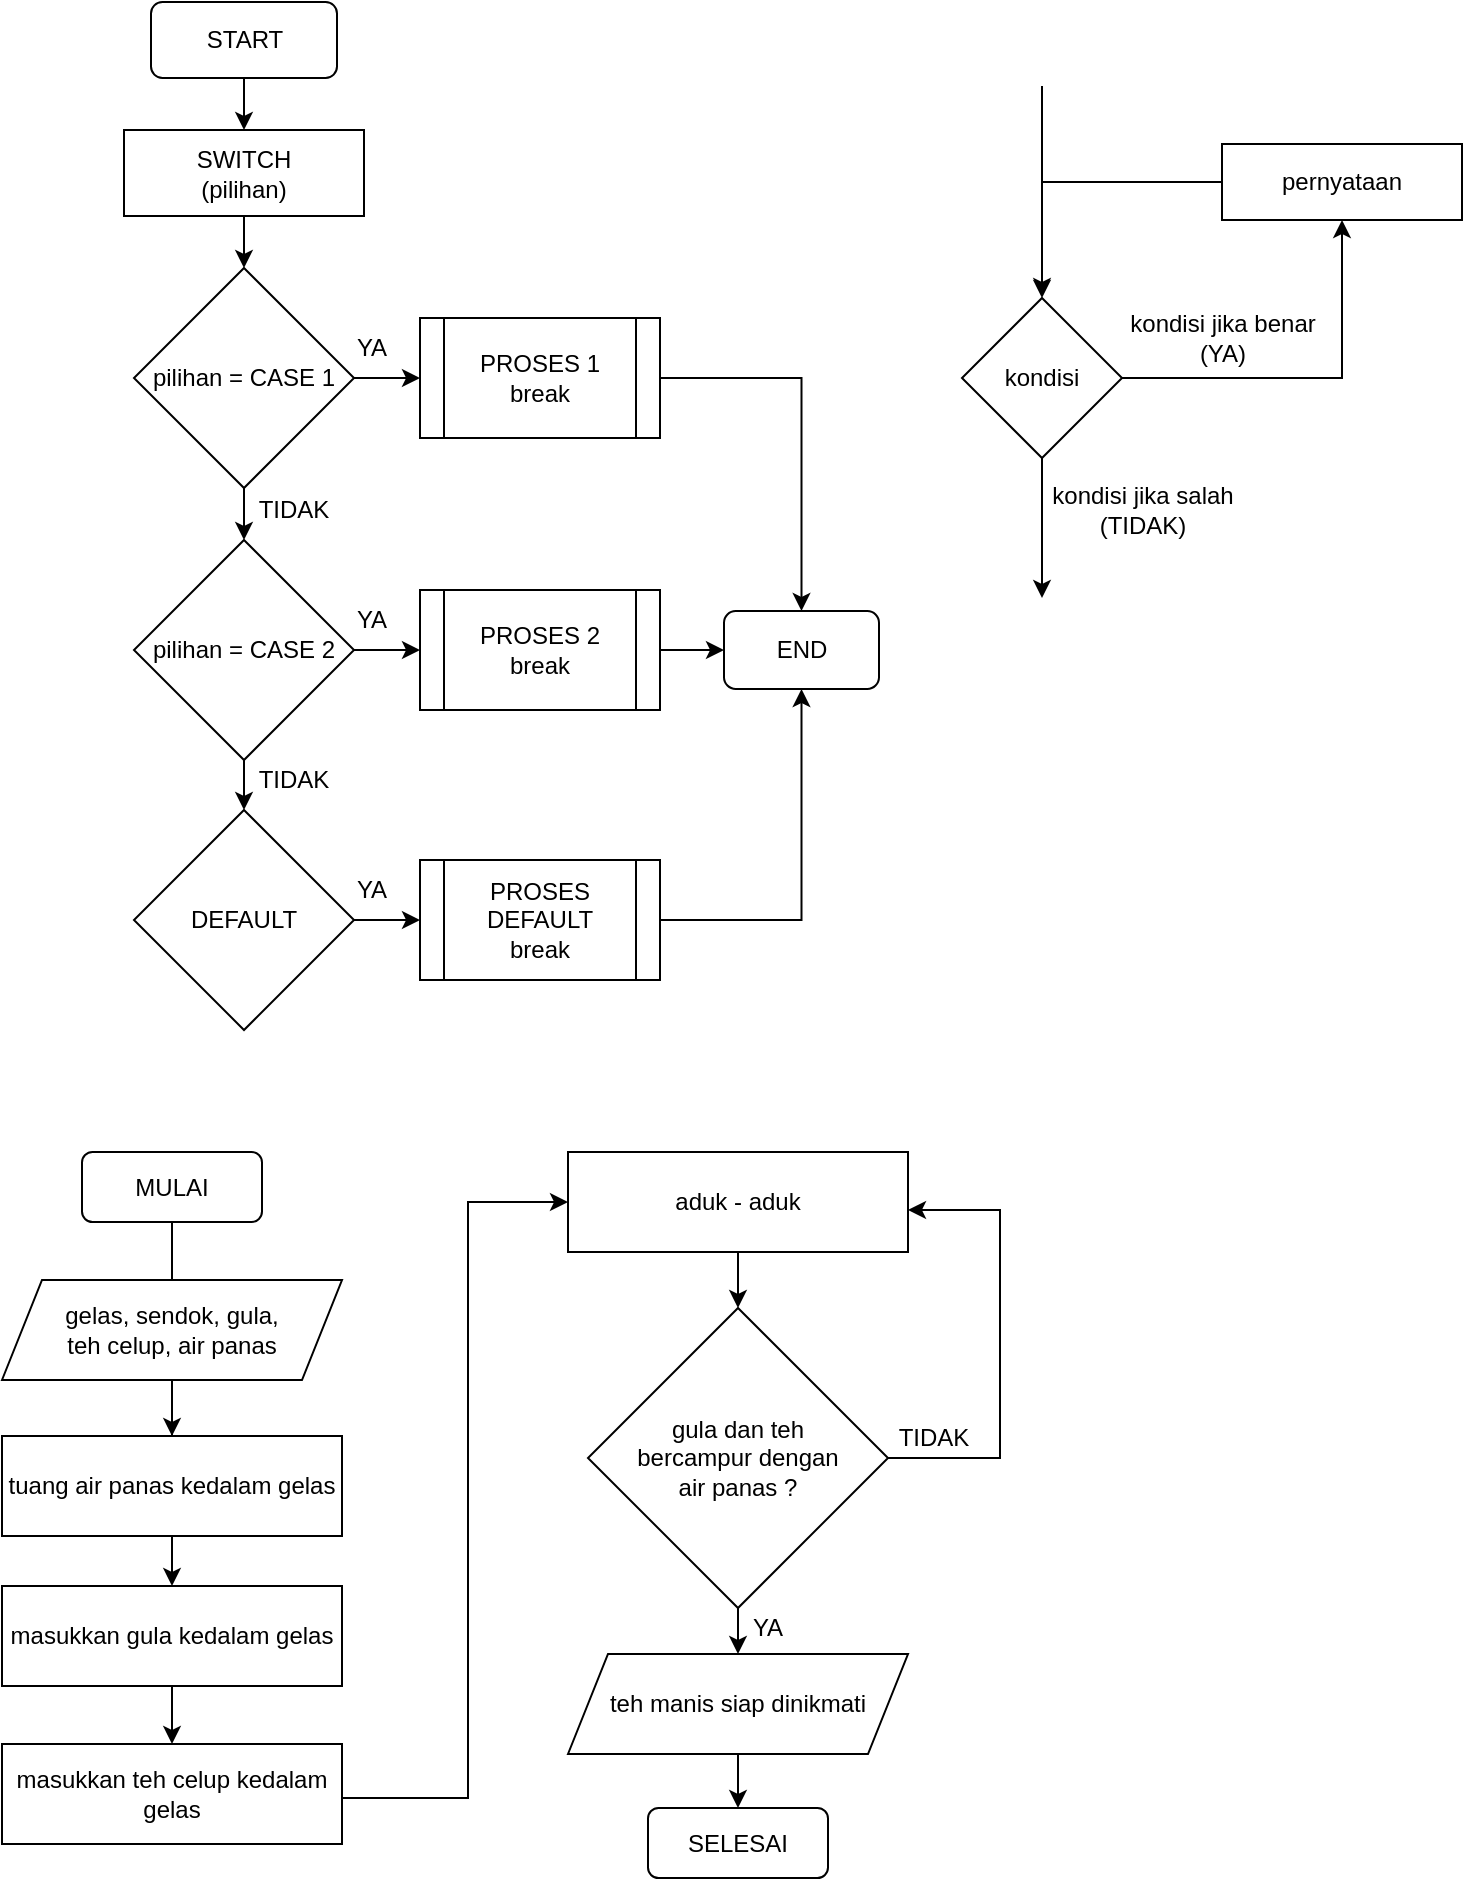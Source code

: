 <mxfile version="20.4.2" type="github">
  <diagram id="QCJK3GoZey0fLzVgRwON" name="Page-1">
    <mxGraphModel dx="872" dy="518" grid="0" gridSize="10" guides="1" tooltips="1" connect="1" arrows="1" fold="1" page="1" pageScale="1" pageWidth="850" pageHeight="1100" math="0" shadow="0">
      <root>
        <mxCell id="0" />
        <mxCell id="1" parent="0" />
        <mxCell id="iYkwQjaNwLjaEjHxsNRi-8" value="" style="edgeStyle=orthogonalEdgeStyle;rounded=0;orthogonalLoop=1;jettySize=auto;html=1;" parent="1" source="_EEXz0VH0YhpJqHSqHq0-1" target="iYkwQjaNwLjaEjHxsNRi-7" edge="1">
          <mxGeometry relative="1" as="geometry" />
        </mxCell>
        <mxCell id="_EEXz0VH0YhpJqHSqHq0-1" value="START" style="rounded=1;whiteSpace=wrap;html=1;" parent="1" vertex="1">
          <mxGeometry x="142.5" y="31" width="93" height="38" as="geometry" />
        </mxCell>
        <mxCell id="_EEXz0VH0YhpJqHSqHq0-11" value="" style="edgeStyle=orthogonalEdgeStyle;rounded=0;orthogonalLoop=1;jettySize=auto;html=1;" parent="1" source="_EEXz0VH0YhpJqHSqHq0-2" target="_EEXz0VH0YhpJqHSqHq0-3" edge="1">
          <mxGeometry relative="1" as="geometry" />
        </mxCell>
        <mxCell id="iYkwQjaNwLjaEjHxsNRi-12" value="" style="edgeStyle=orthogonalEdgeStyle;rounded=0;orthogonalLoop=1;jettySize=auto;html=1;" parent="1" source="_EEXz0VH0YhpJqHSqHq0-2" target="_EEXz0VH0YhpJqHSqHq0-6" edge="1">
          <mxGeometry relative="1" as="geometry" />
        </mxCell>
        <mxCell id="_EEXz0VH0YhpJqHSqHq0-2" value="pilihan&amp;nbsp;= CASE 1" style="rhombus;whiteSpace=wrap;html=1;rounded=0;sketch=0;shadow=0;" parent="1" vertex="1">
          <mxGeometry x="134" y="164" width="110" height="110" as="geometry" />
        </mxCell>
        <mxCell id="_EEXz0VH0YhpJqHSqHq0-12" value="" style="edgeStyle=orthogonalEdgeStyle;rounded=0;orthogonalLoop=1;jettySize=auto;html=1;" parent="1" source="_EEXz0VH0YhpJqHSqHq0-3" target="_EEXz0VH0YhpJqHSqHq0-4" edge="1">
          <mxGeometry relative="1" as="geometry" />
        </mxCell>
        <mxCell id="_EEXz0VH0YhpJqHSqHq0-14" value="" style="edgeStyle=orthogonalEdgeStyle;rounded=0;orthogonalLoop=1;jettySize=auto;html=1;" parent="1" source="_EEXz0VH0YhpJqHSqHq0-3" target="_EEXz0VH0YhpJqHSqHq0-7" edge="1">
          <mxGeometry relative="1" as="geometry" />
        </mxCell>
        <mxCell id="_EEXz0VH0YhpJqHSqHq0-3" value="pilihan&amp;nbsp;=&amp;nbsp;CASE 2" style="rhombus;whiteSpace=wrap;html=1;" parent="1" vertex="1">
          <mxGeometry x="134" y="300" width="110" height="110" as="geometry" />
        </mxCell>
        <mxCell id="_EEXz0VH0YhpJqHSqHq0-13" value="" style="edgeStyle=orthogonalEdgeStyle;rounded=0;orthogonalLoop=1;jettySize=auto;html=1;" parent="1" source="_EEXz0VH0YhpJqHSqHq0-4" target="_EEXz0VH0YhpJqHSqHq0-8" edge="1">
          <mxGeometry relative="1" as="geometry" />
        </mxCell>
        <mxCell id="_EEXz0VH0YhpJqHSqHq0-4" value="DEFAULT" style="rhombus;whiteSpace=wrap;html=1;" parent="1" vertex="1">
          <mxGeometry x="134" y="435" width="110" height="110" as="geometry" />
        </mxCell>
        <mxCell id="_EEXz0VH0YhpJqHSqHq0-17" value="" style="edgeStyle=orthogonalEdgeStyle;rounded=0;orthogonalLoop=1;jettySize=auto;html=1;" parent="1" source="_EEXz0VH0YhpJqHSqHq0-6" target="_EEXz0VH0YhpJqHSqHq0-9" edge="1">
          <mxGeometry relative="1" as="geometry" />
        </mxCell>
        <mxCell id="_EEXz0VH0YhpJqHSqHq0-6" value="PROSES 1&lt;br&gt;break" style="shape=process;whiteSpace=wrap;html=1;backgroundOutline=1;" parent="1" vertex="1">
          <mxGeometry x="277" y="189" width="120" height="60" as="geometry" />
        </mxCell>
        <mxCell id="_EEXz0VH0YhpJqHSqHq0-16" value="" style="edgeStyle=orthogonalEdgeStyle;rounded=0;orthogonalLoop=1;jettySize=auto;html=1;" parent="1" source="_EEXz0VH0YhpJqHSqHq0-7" target="_EEXz0VH0YhpJqHSqHq0-9" edge="1">
          <mxGeometry relative="1" as="geometry" />
        </mxCell>
        <mxCell id="_EEXz0VH0YhpJqHSqHq0-7" value="PROSES 2&lt;br&gt;break" style="shape=process;whiteSpace=wrap;html=1;backgroundOutline=1;" parent="1" vertex="1">
          <mxGeometry x="277" y="325" width="120" height="60" as="geometry" />
        </mxCell>
        <mxCell id="_EEXz0VH0YhpJqHSqHq0-18" value="" style="edgeStyle=orthogonalEdgeStyle;rounded=0;orthogonalLoop=1;jettySize=auto;html=1;" parent="1" source="_EEXz0VH0YhpJqHSqHq0-8" target="_EEXz0VH0YhpJqHSqHq0-9" edge="1">
          <mxGeometry relative="1" as="geometry" />
        </mxCell>
        <mxCell id="_EEXz0VH0YhpJqHSqHq0-8" value="PROSES DEFAULT&lt;br&gt;break" style="shape=process;whiteSpace=wrap;html=1;backgroundOutline=1;" parent="1" vertex="1">
          <mxGeometry x="277" y="460" width="120" height="60" as="geometry" />
        </mxCell>
        <mxCell id="_EEXz0VH0YhpJqHSqHq0-9" value="END" style="rounded=1;whiteSpace=wrap;html=1;" parent="1" vertex="1">
          <mxGeometry x="429" y="335.5" width="77.5" height="39" as="geometry" />
        </mxCell>
        <mxCell id="iYkwQjaNwLjaEjHxsNRi-1" value="YA" style="text;html=1;strokeColor=none;fillColor=none;align=center;verticalAlign=middle;whiteSpace=wrap;rounded=0;" parent="1" vertex="1">
          <mxGeometry x="223" y="189" width="60" height="30" as="geometry" />
        </mxCell>
        <mxCell id="iYkwQjaNwLjaEjHxsNRi-2" value="TIDAK" style="text;html=1;strokeColor=none;fillColor=none;align=center;verticalAlign=middle;whiteSpace=wrap;rounded=0;" parent="1" vertex="1">
          <mxGeometry x="184" y="270" width="60" height="30" as="geometry" />
        </mxCell>
        <mxCell id="iYkwQjaNwLjaEjHxsNRi-4" value="TIDAK" style="text;html=1;strokeColor=none;fillColor=none;align=center;verticalAlign=middle;whiteSpace=wrap;rounded=0;" parent="1" vertex="1">
          <mxGeometry x="184" y="405" width="60" height="30" as="geometry" />
        </mxCell>
        <mxCell id="iYkwQjaNwLjaEjHxsNRi-5" value="YA" style="text;html=1;strokeColor=none;fillColor=none;align=center;verticalAlign=middle;whiteSpace=wrap;rounded=0;" parent="1" vertex="1">
          <mxGeometry x="223" y="325" width="60" height="30" as="geometry" />
        </mxCell>
        <mxCell id="iYkwQjaNwLjaEjHxsNRi-6" value="YA" style="text;html=1;strokeColor=none;fillColor=none;align=center;verticalAlign=middle;whiteSpace=wrap;rounded=0;" parent="1" vertex="1">
          <mxGeometry x="223" y="460" width="60" height="30" as="geometry" />
        </mxCell>
        <mxCell id="iYkwQjaNwLjaEjHxsNRi-9" value="" style="edgeStyle=orthogonalEdgeStyle;rounded=0;orthogonalLoop=1;jettySize=auto;html=1;" parent="1" source="iYkwQjaNwLjaEjHxsNRi-7" target="_EEXz0VH0YhpJqHSqHq0-2" edge="1">
          <mxGeometry relative="1" as="geometry" />
        </mxCell>
        <mxCell id="iYkwQjaNwLjaEjHxsNRi-7" value="SWITCH&lt;br&gt;(pilihan)" style="rounded=0;whiteSpace=wrap;html=1;" parent="1" vertex="1">
          <mxGeometry x="129" y="95" width="120" height="43" as="geometry" />
        </mxCell>
        <mxCell id="K1OyMcS3u8yO_e3DXVpw-4" value="" style="edgeStyle=orthogonalEdgeStyle;rounded=0;orthogonalLoop=1;jettySize=auto;html=1;" edge="1" parent="1" source="K1OyMcS3u8yO_e3DXVpw-1" target="K1OyMcS3u8yO_e3DXVpw-2">
          <mxGeometry relative="1" as="geometry" />
        </mxCell>
        <mxCell id="K1OyMcS3u8yO_e3DXVpw-6" style="edgeStyle=orthogonalEdgeStyle;rounded=0;orthogonalLoop=1;jettySize=auto;html=1;" edge="1" parent="1" source="K1OyMcS3u8yO_e3DXVpw-1">
          <mxGeometry relative="1" as="geometry">
            <mxPoint x="588" y="329" as="targetPoint" />
          </mxGeometry>
        </mxCell>
        <mxCell id="K1OyMcS3u8yO_e3DXVpw-1" value="kondisi" style="rhombus;whiteSpace=wrap;html=1;" vertex="1" parent="1">
          <mxGeometry x="548" y="179" width="80" height="80" as="geometry" />
        </mxCell>
        <mxCell id="K1OyMcS3u8yO_e3DXVpw-5" style="edgeStyle=orthogonalEdgeStyle;rounded=0;orthogonalLoop=1;jettySize=auto;html=1;" edge="1" parent="1" source="K1OyMcS3u8yO_e3DXVpw-2" target="K1OyMcS3u8yO_e3DXVpw-1">
          <mxGeometry relative="1" as="geometry" />
        </mxCell>
        <mxCell id="K1OyMcS3u8yO_e3DXVpw-2" value="pernyataan" style="rounded=0;whiteSpace=wrap;html=1;" vertex="1" parent="1">
          <mxGeometry x="678" y="102" width="120" height="38" as="geometry" />
        </mxCell>
        <mxCell id="K1OyMcS3u8yO_e3DXVpw-7" value="" style="endArrow=classic;html=1;rounded=0;" edge="1" parent="1">
          <mxGeometry width="50" height="50" relative="1" as="geometry">
            <mxPoint x="588" y="73" as="sourcePoint" />
            <mxPoint x="588" y="178" as="targetPoint" />
          </mxGeometry>
        </mxCell>
        <mxCell id="K1OyMcS3u8yO_e3DXVpw-8" value="kondisi jika benar&lt;br&gt;(YA)" style="text;html=1;strokeColor=none;fillColor=none;align=center;verticalAlign=middle;whiteSpace=wrap;rounded=0;" vertex="1" parent="1">
          <mxGeometry x="631" y="184" width="95" height="30" as="geometry" />
        </mxCell>
        <mxCell id="K1OyMcS3u8yO_e3DXVpw-9" value="kondisi jika salah&lt;br&gt;(TIDAK)" style="text;html=1;strokeColor=none;fillColor=none;align=center;verticalAlign=middle;whiteSpace=wrap;rounded=0;" vertex="1" parent="1">
          <mxGeometry x="589" y="270" width="99" height="30" as="geometry" />
        </mxCell>
        <mxCell id="K1OyMcS3u8yO_e3DXVpw-20" value="" style="edgeStyle=orthogonalEdgeStyle;rounded=0;orthogonalLoop=1;jettySize=auto;html=1;startArrow=none;" edge="1" parent="1" source="K1OyMcS3u8yO_e3DXVpw-11" target="K1OyMcS3u8yO_e3DXVpw-12">
          <mxGeometry relative="1" as="geometry" />
        </mxCell>
        <mxCell id="K1OyMcS3u8yO_e3DXVpw-10" value="MULAI" style="rounded=1;whiteSpace=wrap;html=1;" vertex="1" parent="1">
          <mxGeometry x="108" y="606" width="90" height="35" as="geometry" />
        </mxCell>
        <mxCell id="K1OyMcS3u8yO_e3DXVpw-21" value="" style="edgeStyle=orthogonalEdgeStyle;rounded=0;orthogonalLoop=1;jettySize=auto;html=1;startArrow=none;" edge="1" parent="1" source="K1OyMcS3u8yO_e3DXVpw-12" target="K1OyMcS3u8yO_e3DXVpw-13">
          <mxGeometry relative="1" as="geometry" />
        </mxCell>
        <mxCell id="K1OyMcS3u8yO_e3DXVpw-22" value="" style="edgeStyle=orthogonalEdgeStyle;rounded=0;orthogonalLoop=1;jettySize=auto;html=1;" edge="1" parent="1" source="K1OyMcS3u8yO_e3DXVpw-13" target="K1OyMcS3u8yO_e3DXVpw-14">
          <mxGeometry relative="1" as="geometry" />
        </mxCell>
        <mxCell id="K1OyMcS3u8yO_e3DXVpw-13" value="masukkan gula kedalam gelas" style="rounded=0;whiteSpace=wrap;html=1;" vertex="1" parent="1">
          <mxGeometry x="68" y="823" width="170" height="50" as="geometry" />
        </mxCell>
        <mxCell id="K1OyMcS3u8yO_e3DXVpw-24" value="" style="edgeStyle=orthogonalEdgeStyle;rounded=0;orthogonalLoop=1;jettySize=auto;html=1;" edge="1" parent="1" source="K1OyMcS3u8yO_e3DXVpw-14" target="K1OyMcS3u8yO_e3DXVpw-16">
          <mxGeometry relative="1" as="geometry">
            <Array as="points">
              <mxPoint x="301" y="929" />
              <mxPoint x="301" y="631" />
            </Array>
          </mxGeometry>
        </mxCell>
        <mxCell id="K1OyMcS3u8yO_e3DXVpw-14" value="masukkan teh celup kedalam gelas" style="rounded=0;whiteSpace=wrap;html=1;" vertex="1" parent="1">
          <mxGeometry x="68" y="902" width="170" height="50" as="geometry" />
        </mxCell>
        <mxCell id="K1OyMcS3u8yO_e3DXVpw-25" value="" style="edgeStyle=orthogonalEdgeStyle;rounded=0;orthogonalLoop=1;jettySize=auto;html=1;" edge="1" parent="1" source="K1OyMcS3u8yO_e3DXVpw-16" target="K1OyMcS3u8yO_e3DXVpw-17">
          <mxGeometry relative="1" as="geometry" />
        </mxCell>
        <mxCell id="K1OyMcS3u8yO_e3DXVpw-16" value="aduk - aduk" style="rounded=0;whiteSpace=wrap;html=1;" vertex="1" parent="1">
          <mxGeometry x="351" y="606" width="170" height="50" as="geometry" />
        </mxCell>
        <mxCell id="K1OyMcS3u8yO_e3DXVpw-26" value="" style="edgeStyle=orthogonalEdgeStyle;rounded=0;orthogonalLoop=1;jettySize=auto;html=1;" edge="1" parent="1" source="K1OyMcS3u8yO_e3DXVpw-17" target="K1OyMcS3u8yO_e3DXVpw-18">
          <mxGeometry relative="1" as="geometry" />
        </mxCell>
        <mxCell id="K1OyMcS3u8yO_e3DXVpw-30" style="edgeStyle=orthogonalEdgeStyle;rounded=0;orthogonalLoop=1;jettySize=auto;html=1;" edge="1" parent="1" source="K1OyMcS3u8yO_e3DXVpw-17" target="K1OyMcS3u8yO_e3DXVpw-16">
          <mxGeometry relative="1" as="geometry">
            <Array as="points">
              <mxPoint x="567" y="759" />
              <mxPoint x="567" y="635" />
            </Array>
          </mxGeometry>
        </mxCell>
        <mxCell id="K1OyMcS3u8yO_e3DXVpw-17" value="gula dan teh&lt;br&gt;bercampur dengan&lt;br&gt;air panas ?" style="rhombus;whiteSpace=wrap;html=1;" vertex="1" parent="1">
          <mxGeometry x="361" y="684" width="150" height="150" as="geometry" />
        </mxCell>
        <mxCell id="K1OyMcS3u8yO_e3DXVpw-27" value="" style="edgeStyle=orthogonalEdgeStyle;rounded=0;orthogonalLoop=1;jettySize=auto;html=1;" edge="1" parent="1" source="K1OyMcS3u8yO_e3DXVpw-18" target="K1OyMcS3u8yO_e3DXVpw-19">
          <mxGeometry relative="1" as="geometry" />
        </mxCell>
        <mxCell id="K1OyMcS3u8yO_e3DXVpw-18" value="teh manis siap dinikmati" style="shape=parallelogram;perimeter=parallelogramPerimeter;whiteSpace=wrap;html=1;fixedSize=1;" vertex="1" parent="1">
          <mxGeometry x="351" y="857" width="170" height="50" as="geometry" />
        </mxCell>
        <mxCell id="K1OyMcS3u8yO_e3DXVpw-19" value="SELESAI" style="rounded=1;whiteSpace=wrap;html=1;" vertex="1" parent="1">
          <mxGeometry x="391" y="934" width="90" height="35" as="geometry" />
        </mxCell>
        <mxCell id="K1OyMcS3u8yO_e3DXVpw-12" value="tuang air panas kedalam gelas" style="rounded=0;whiteSpace=wrap;html=1;" vertex="1" parent="1">
          <mxGeometry x="68" y="748" width="170" height="50" as="geometry" />
        </mxCell>
        <mxCell id="K1OyMcS3u8yO_e3DXVpw-28" value="" style="edgeStyle=orthogonalEdgeStyle;rounded=0;orthogonalLoop=1;jettySize=auto;html=1;endArrow=none;" edge="1" parent="1" source="K1OyMcS3u8yO_e3DXVpw-11" target="K1OyMcS3u8yO_e3DXVpw-12">
          <mxGeometry relative="1" as="geometry">
            <mxPoint x="155" y="723" as="sourcePoint" />
            <mxPoint x="153" y="823" as="targetPoint" />
          </mxGeometry>
        </mxCell>
        <mxCell id="K1OyMcS3u8yO_e3DXVpw-11" value="gelas, sendok, gula,&lt;br&gt;teh celup, air panas" style="shape=parallelogram;perimeter=parallelogramPerimeter;whiteSpace=wrap;html=1;fixedSize=1;" vertex="1" parent="1">
          <mxGeometry x="68" y="670" width="170" height="50" as="geometry" />
        </mxCell>
        <mxCell id="K1OyMcS3u8yO_e3DXVpw-29" value="" style="edgeStyle=orthogonalEdgeStyle;rounded=0;orthogonalLoop=1;jettySize=auto;html=1;endArrow=none;" edge="1" parent="1" source="K1OyMcS3u8yO_e3DXVpw-10" target="K1OyMcS3u8yO_e3DXVpw-11">
          <mxGeometry relative="1" as="geometry">
            <mxPoint x="148" y="641" as="sourcePoint" />
            <mxPoint x="153" y="748" as="targetPoint" />
          </mxGeometry>
        </mxCell>
        <mxCell id="K1OyMcS3u8yO_e3DXVpw-31" value="YA" style="text;html=1;strokeColor=none;fillColor=none;align=center;verticalAlign=middle;whiteSpace=wrap;rounded=0;" vertex="1" parent="1">
          <mxGeometry x="421" y="829" width="60" height="30" as="geometry" />
        </mxCell>
        <mxCell id="K1OyMcS3u8yO_e3DXVpw-32" value="TIDAK" style="text;html=1;strokeColor=none;fillColor=none;align=center;verticalAlign=middle;whiteSpace=wrap;rounded=0;" vertex="1" parent="1">
          <mxGeometry x="504" y="734" width="60" height="30" as="geometry" />
        </mxCell>
      </root>
    </mxGraphModel>
  </diagram>
</mxfile>
